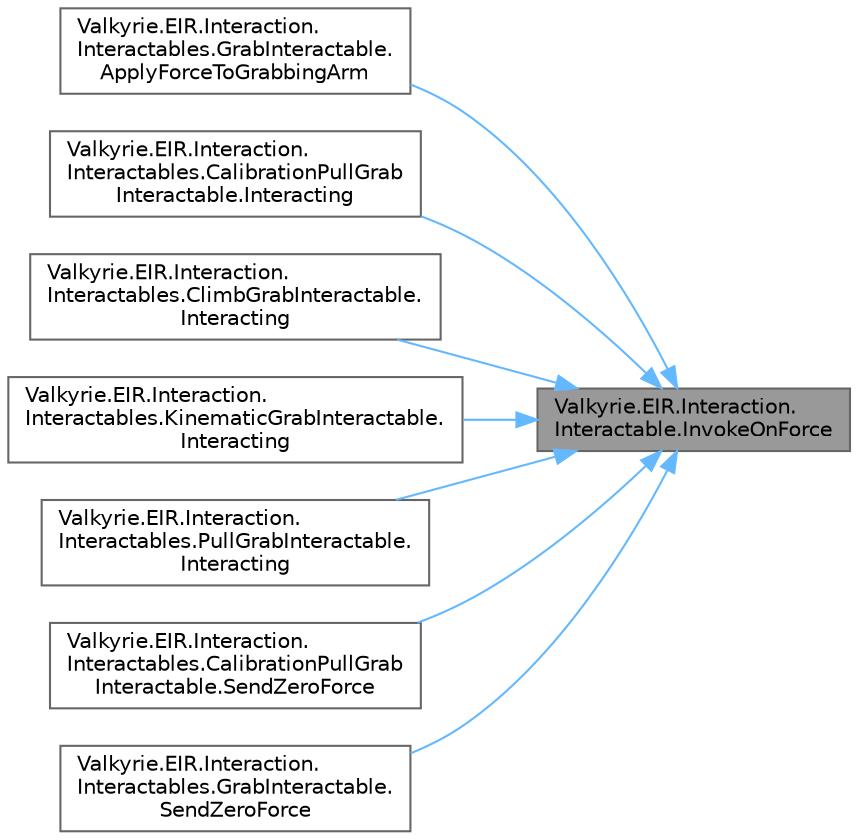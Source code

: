 digraph "Valkyrie.EIR.Interaction.Interactable.InvokeOnForce"
{
 // LATEX_PDF_SIZE
  bgcolor="transparent";
  edge [fontname=Helvetica,fontsize=10,labelfontname=Helvetica,labelfontsize=10];
  node [fontname=Helvetica,fontsize=10,shape=box,height=0.2,width=0.4];
  rankdir="RL";
  Node1 [id="Node000001",label="Valkyrie.EIR.Interaction.\lInteractable.InvokeOnForce",height=0.2,width=0.4,color="gray40", fillcolor="grey60", style="filled", fontcolor="black",tooltip="Invokes force on the input body part. HapticManager will generate a HapticPresetRunner with the given..."];
  Node1 -> Node2 [id="edge1_Node000001_Node000002",dir="back",color="steelblue1",style="solid",tooltip=" "];
  Node2 [id="Node000002",label="Valkyrie.EIR.Interaction.\lInteractables.GrabInteractable.\lApplyForceToGrabbingArm",height=0.2,width=0.4,color="grey40", fillcolor="white", style="filled",URL="$d9/da7/class_valkyrie_1_1_e_i_r_1_1_interaction_1_1_interactables_1_1_grab_interactable.html#aad0bd9c4745958ddcbbd4572d14a587f",tooltip="Applies the input value of force to the currently interacting body part, if one is available."];
  Node1 -> Node3 [id="edge2_Node000001_Node000003",dir="back",color="steelblue1",style="solid",tooltip=" "];
  Node3 [id="Node000003",label="Valkyrie.EIR.Interaction.\lInteractables.CalibrationPullGrab\lInteractable.Interacting",height=0.2,width=0.4,color="grey40", fillcolor="white", style="filled",URL="$d4/d1b/class_valkyrie_1_1_e_i_r_1_1_interaction_1_1_interactables_1_1_calibration_pull_grab_interactable.html#a8e08af137512c5f92ce1b6db92344a93",tooltip="Runs each frame, locked to the Update loop."];
  Node1 -> Node4 [id="edge3_Node000001_Node000004",dir="back",color="steelblue1",style="solid",tooltip=" "];
  Node4 [id="Node000004",label="Valkyrie.EIR.Interaction.\lInteractables.ClimbGrabInteractable.\lInteracting",height=0.2,width=0.4,color="grey40", fillcolor="white", style="filled",URL="$d6/d75/class_valkyrie_1_1_e_i_r_1_1_interaction_1_1_interactables_1_1_climb_grab_interactable.html#a4938b649529303e2eef3261da4875682",tooltip="Runs each frame, locked to the Update loop."];
  Node1 -> Node5 [id="edge4_Node000001_Node000005",dir="back",color="steelblue1",style="solid",tooltip=" "];
  Node5 [id="Node000005",label="Valkyrie.EIR.Interaction.\lInteractables.KinematicGrabInteractable.\lInteracting",height=0.2,width=0.4,color="grey40", fillcolor="white", style="filled",URL="$d7/d91/class_valkyrie_1_1_e_i_r_1_1_interaction_1_1_interactables_1_1_kinematic_grab_interactable.html#ae5123efb1bd358f87042a7a5a556df85",tooltip="Runs each frame, locked to the Update loop."];
  Node1 -> Node6 [id="edge5_Node000001_Node000006",dir="back",color="steelblue1",style="solid",tooltip=" "];
  Node6 [id="Node000006",label="Valkyrie.EIR.Interaction.\lInteractables.PullGrabInteractable.\lInteracting",height=0.2,width=0.4,color="grey40", fillcolor="white", style="filled",URL="$d2/d3b/class_valkyrie_1_1_e_i_r_1_1_interaction_1_1_interactables_1_1_pull_grab_interactable.html#a0ec0f85866dad0ce630bf880b1c32eb7",tooltip="Runs each frame, locked to the Update loop."];
  Node1 -> Node7 [id="edge6_Node000001_Node000007",dir="back",color="steelblue1",style="solid",tooltip=" "];
  Node7 [id="Node000007",label="Valkyrie.EIR.Interaction.\lInteractables.CalibrationPullGrab\lInteractable.SendZeroForce",height=0.2,width=0.4,color="grey40", fillcolor="white", style="filled",URL="$d4/d1b/class_valkyrie_1_1_e_i_r_1_1_interaction_1_1_interactables_1_1_calibration_pull_grab_interactable.html#a1ae17e4face7ae1050667f7e040567fc",tooltip="Overrides send zero force, but ignores calibration."];
  Node1 -> Node8 [id="edge7_Node000001_Node000008",dir="back",color="steelblue1",style="solid",tooltip=" "];
  Node8 [id="Node000008",label="Valkyrie.EIR.Interaction.\lInteractables.GrabInteractable.\lSendZeroForce",height=0.2,width=0.4,color="grey40", fillcolor="white", style="filled",URL="$d9/da7/class_valkyrie_1_1_e_i_r_1_1_interaction_1_1_interactables_1_1_grab_interactable.html#aa30c4832a0ef81441804696fc8ba2a6a",tooltip="Sends zero force to the currently interacting body part, if one is available."];
}
